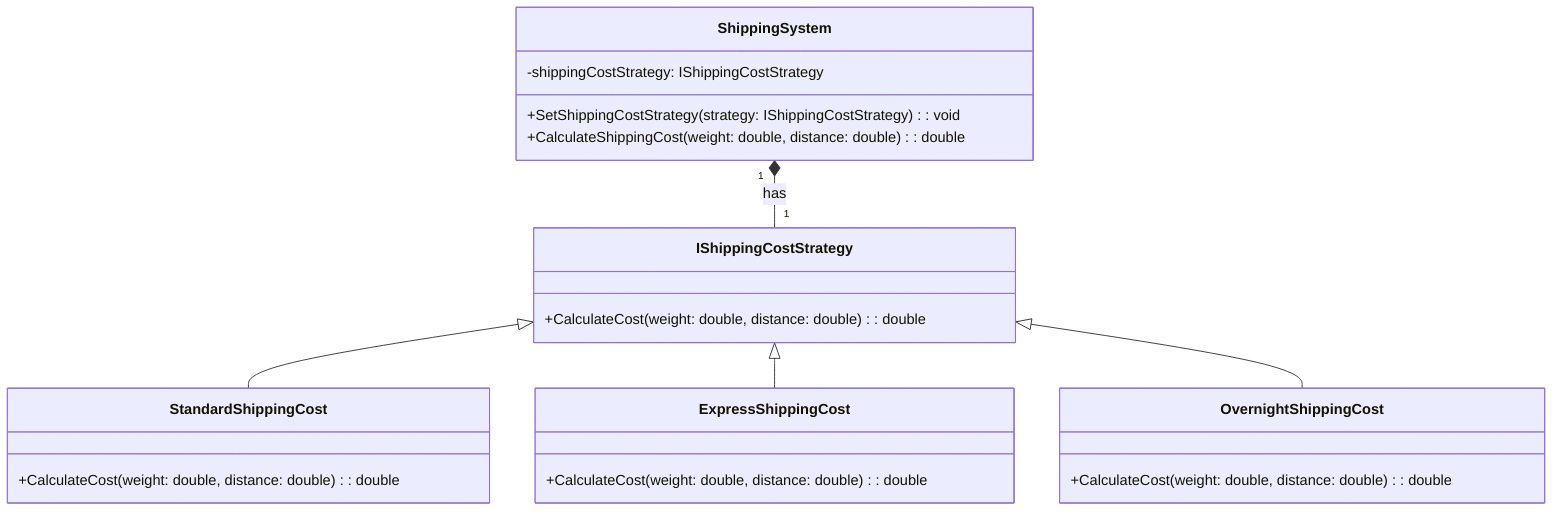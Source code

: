 classDiagram
    class IShippingCostStrategy {
        +CalculateCost(weight: double, distance: double): double
    }

    class StandardShippingCost {
        +CalculateCost(weight: double, distance: double): double
    }

    class ExpressShippingCost {
        +CalculateCost(weight: double, distance: double): double
    }

    class OvernightShippingCost {
        +CalculateCost(weight: double, distance: double): double
    }

    class ShippingSystem {
        -shippingCostStrategy: IShippingCostStrategy
        +SetShippingCostStrategy(strategy: IShippingCostStrategy): void
        +CalculateShippingCost(weight: double, distance: double): double
    }

    IShippingCostStrategy <|-- StandardShippingCost
    IShippingCostStrategy <|-- ExpressShippingCost
    IShippingCostStrategy <|-- OvernightShippingCost
    ShippingSystem "1" *-- "1" IShippingCostStrategy : has